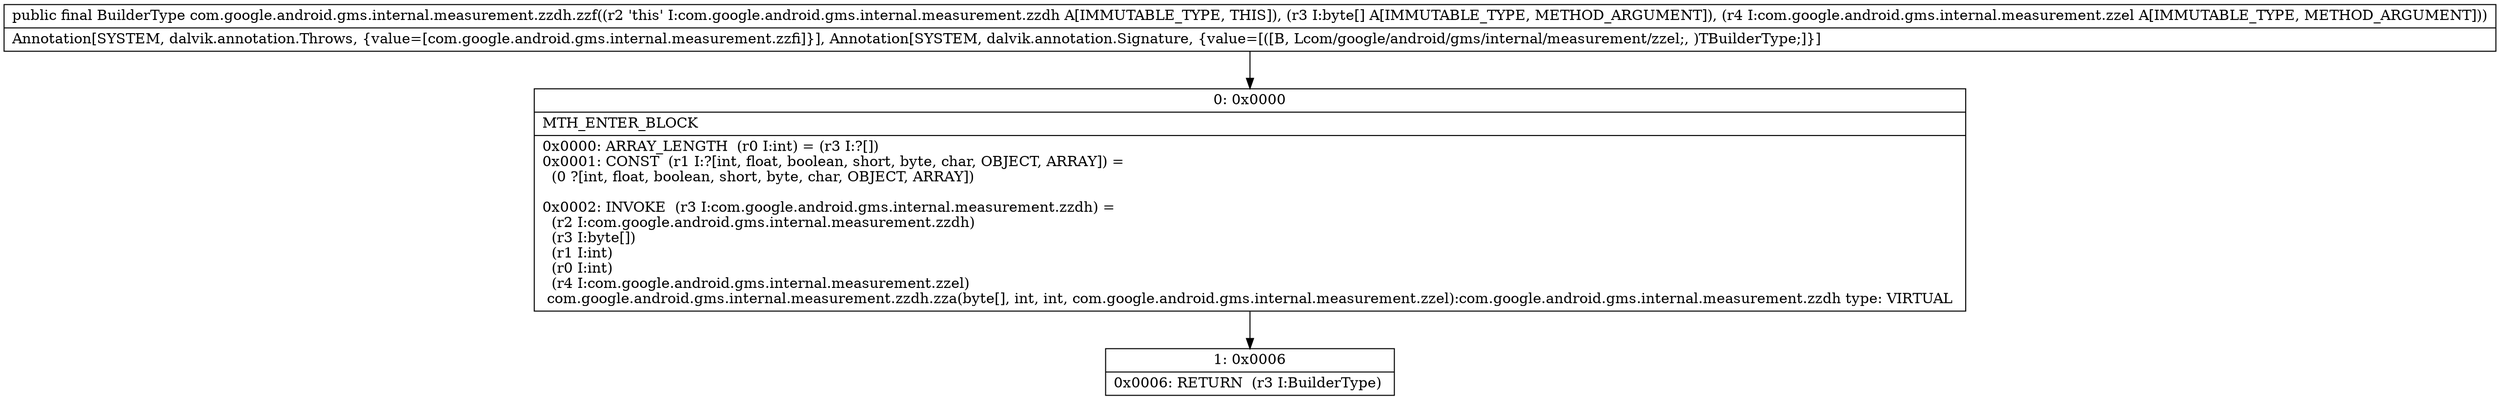 digraph "CFG forcom.google.android.gms.internal.measurement.zzdh.zzf([BLcom\/google\/android\/gms\/internal\/measurement\/zzel;)Lcom\/google\/android\/gms\/internal\/measurement\/zzdh;" {
Node_0 [shape=record,label="{0\:\ 0x0000|MTH_ENTER_BLOCK\l|0x0000: ARRAY_LENGTH  (r0 I:int) = (r3 I:?[]) \l0x0001: CONST  (r1 I:?[int, float, boolean, short, byte, char, OBJECT, ARRAY]) = \l  (0 ?[int, float, boolean, short, byte, char, OBJECT, ARRAY])\l \l0x0002: INVOKE  (r3 I:com.google.android.gms.internal.measurement.zzdh) = \l  (r2 I:com.google.android.gms.internal.measurement.zzdh)\l  (r3 I:byte[])\l  (r1 I:int)\l  (r0 I:int)\l  (r4 I:com.google.android.gms.internal.measurement.zzel)\l com.google.android.gms.internal.measurement.zzdh.zza(byte[], int, int, com.google.android.gms.internal.measurement.zzel):com.google.android.gms.internal.measurement.zzdh type: VIRTUAL \l}"];
Node_1 [shape=record,label="{1\:\ 0x0006|0x0006: RETURN  (r3 I:BuilderType) \l}"];
MethodNode[shape=record,label="{public final BuilderType com.google.android.gms.internal.measurement.zzdh.zzf((r2 'this' I:com.google.android.gms.internal.measurement.zzdh A[IMMUTABLE_TYPE, THIS]), (r3 I:byte[] A[IMMUTABLE_TYPE, METHOD_ARGUMENT]), (r4 I:com.google.android.gms.internal.measurement.zzel A[IMMUTABLE_TYPE, METHOD_ARGUMENT]))  | Annotation[SYSTEM, dalvik.annotation.Throws, \{value=[com.google.android.gms.internal.measurement.zzfi]\}], Annotation[SYSTEM, dalvik.annotation.Signature, \{value=[([B, Lcom\/google\/android\/gms\/internal\/measurement\/zzel;, )TBuilderType;]\}]\l}"];
MethodNode -> Node_0;
Node_0 -> Node_1;
}

